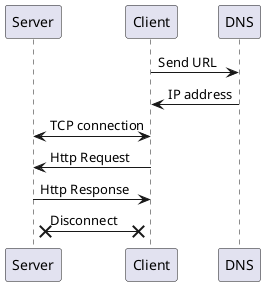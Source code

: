@startuml webpwd

participant Server order 1
participant Client order 2
participant DNS order 3
Client -> DNS: Send URL
Client <- DNS: IP address
Server <-> Client: TCP connection
Client -> Server: Http Request
Server -> Client: Http Response
Server x<->x Client: Disconnect

@endum